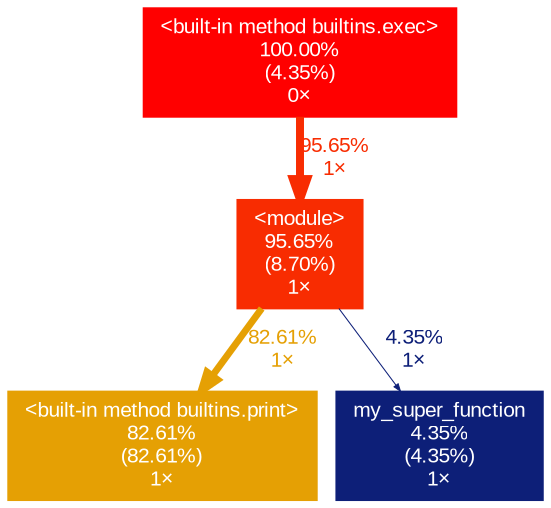digraph {
	graph [fontname=Arial, nodesep=0.125, ranksep=0.25];
	node [fontcolor=white, fontname=Arial, height=0, shape=box, style=filled, width=0];
	edge [fontname=Arial];
	"<built-in method builtins.exec>" [color="#ff0000", fontcolor="#ffffff", fontsize="10.00", label="<built-in method builtins.exec>\n100.00%\n(4.35%)\n0×"];
	"<built-in method builtins.exec>" -> "<module>" [arrowsize="0.98", color="#f82c01", fontcolor="#f82c01", fontsize="10.00", label="95.65%\n1×", labeldistance="3.83", penwidth="3.83"];
	"<built-in method builtins.print>" [color="#e5a004", fontcolor="#ffffff", fontsize="10.00", label="<built-in method builtins.print>\n82.61%\n(82.61%)\n1×"];
	"<module>" [color="#f82c01", fontcolor="#ffffff", fontsize="10.00", label="<module>\n95.65%\n(8.70%)\n1×"];
	"<module>" -> "<built-in method builtins.print>" [arrowsize="0.91", color="#e5a004", fontcolor="#e5a004", fontsize="10.00", label="82.61%\n1×", labeldistance="3.30", penwidth="3.30"];
	"<module>" -> "my_super_function" [arrowsize="0.35", color="#0d1f78", fontcolor="#0d1f78", fontsize="10.00", label="4.35%\n1×", labeldistance="0.50", penwidth="0.50"];
	"my_super_function" [color="#0d1f78", fontcolor="#ffffff", fontsize="10.00", label="my_super_function\n4.35%\n(4.35%)\n1×"];
}
